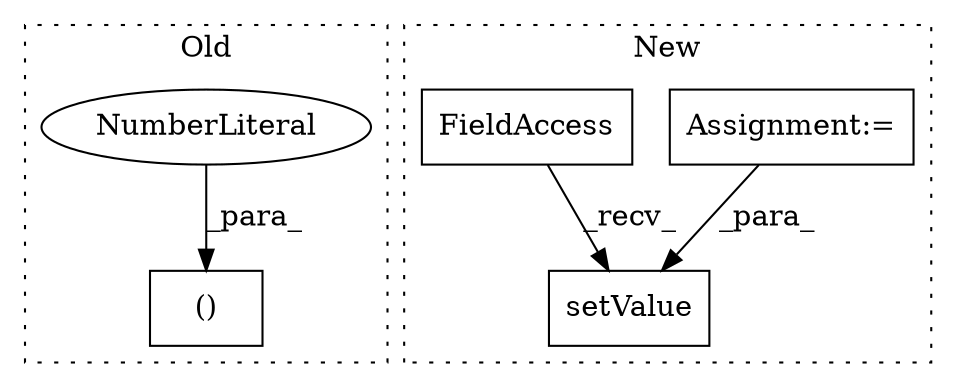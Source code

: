 digraph G {
subgraph cluster0 {
1 [label="()" a="106" s="4449" l="25" shape="box"];
4 [label="NumberLiteral" a="34" s="4473" l="1" shape="ellipse"];
label = "Old";
style="dotted";
}
subgraph cluster1 {
2 [label="setValue" a="32" s="4522,4549" l="9,1" shape="box"];
3 [label="Assignment:=" a="7" s="4480" l="1" shape="box"];
5 [label="FieldAccess" a="22" s="4510" l="11" shape="box"];
label = "New";
style="dotted";
}
3 -> 2 [label="_para_"];
4 -> 1 [label="_para_"];
5 -> 2 [label="_recv_"];
}